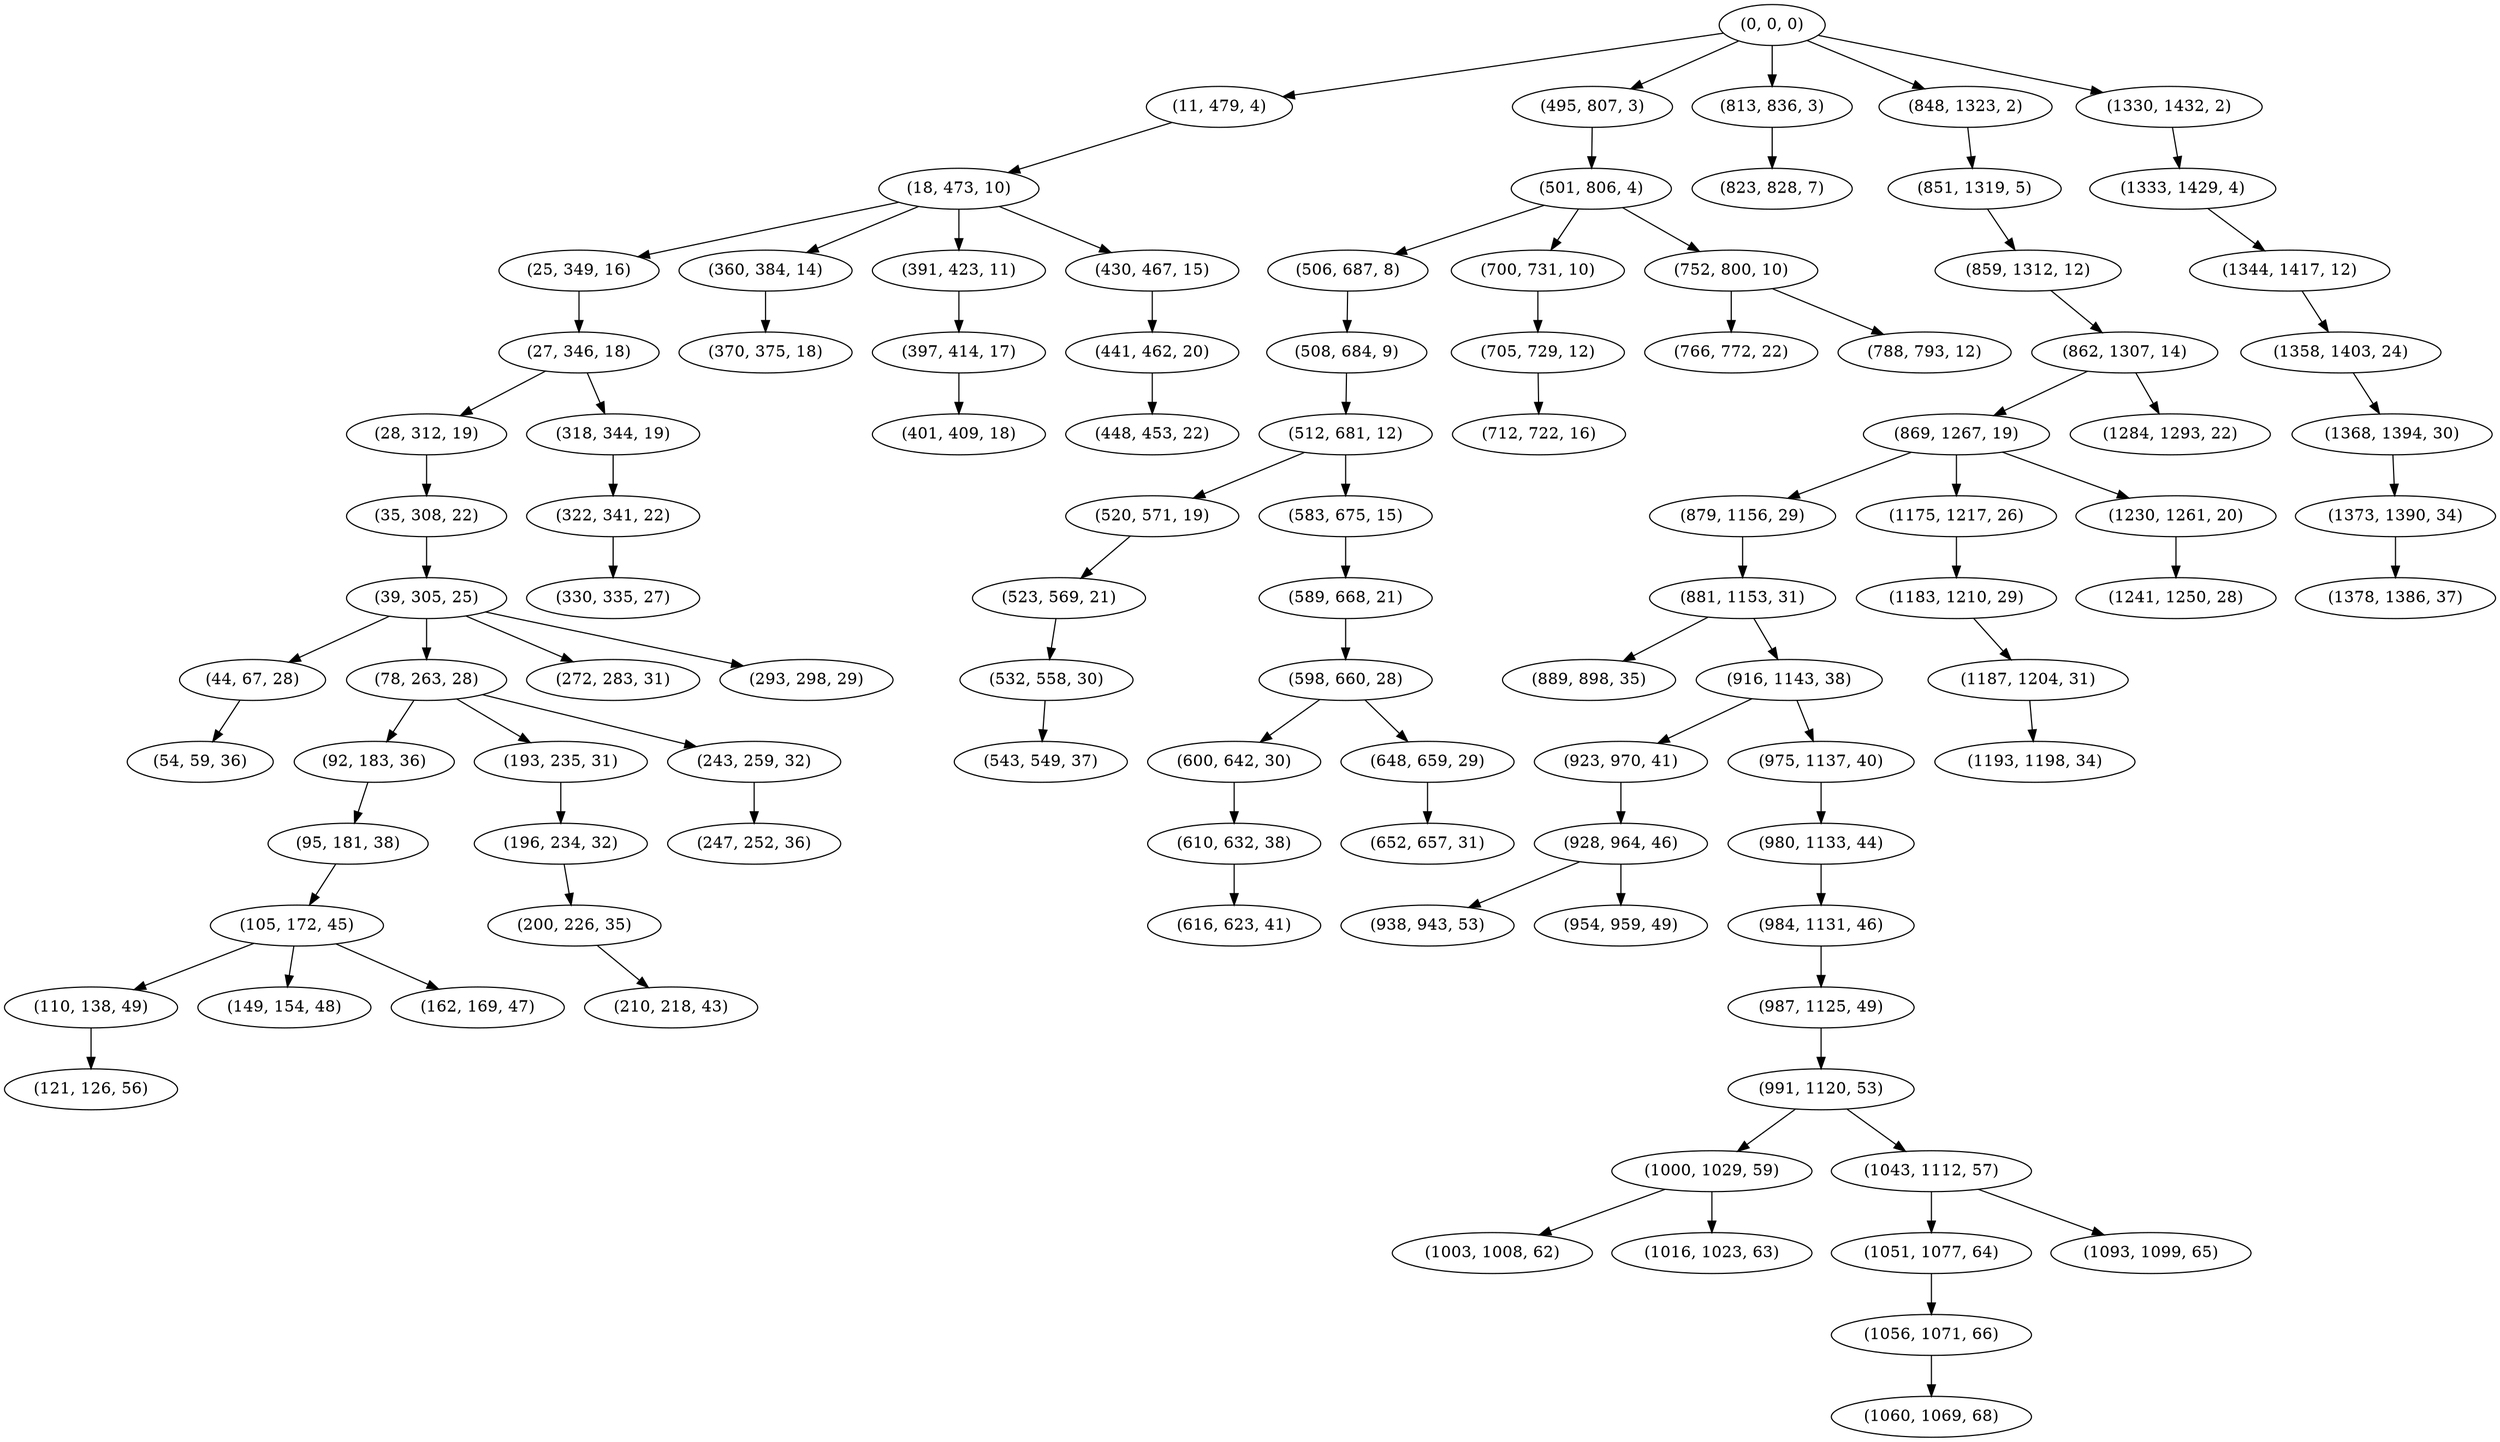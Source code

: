digraph tree {
    "(0, 0, 0)";
    "(11, 479, 4)";
    "(18, 473, 10)";
    "(25, 349, 16)";
    "(27, 346, 18)";
    "(28, 312, 19)";
    "(35, 308, 22)";
    "(39, 305, 25)";
    "(44, 67, 28)";
    "(54, 59, 36)";
    "(78, 263, 28)";
    "(92, 183, 36)";
    "(95, 181, 38)";
    "(105, 172, 45)";
    "(110, 138, 49)";
    "(121, 126, 56)";
    "(149, 154, 48)";
    "(162, 169, 47)";
    "(193, 235, 31)";
    "(196, 234, 32)";
    "(200, 226, 35)";
    "(210, 218, 43)";
    "(243, 259, 32)";
    "(247, 252, 36)";
    "(272, 283, 31)";
    "(293, 298, 29)";
    "(318, 344, 19)";
    "(322, 341, 22)";
    "(330, 335, 27)";
    "(360, 384, 14)";
    "(370, 375, 18)";
    "(391, 423, 11)";
    "(397, 414, 17)";
    "(401, 409, 18)";
    "(430, 467, 15)";
    "(441, 462, 20)";
    "(448, 453, 22)";
    "(495, 807, 3)";
    "(501, 806, 4)";
    "(506, 687, 8)";
    "(508, 684, 9)";
    "(512, 681, 12)";
    "(520, 571, 19)";
    "(523, 569, 21)";
    "(532, 558, 30)";
    "(543, 549, 37)";
    "(583, 675, 15)";
    "(589, 668, 21)";
    "(598, 660, 28)";
    "(600, 642, 30)";
    "(610, 632, 38)";
    "(616, 623, 41)";
    "(648, 659, 29)";
    "(652, 657, 31)";
    "(700, 731, 10)";
    "(705, 729, 12)";
    "(712, 722, 16)";
    "(752, 800, 10)";
    "(766, 772, 22)";
    "(788, 793, 12)";
    "(813, 836, 3)";
    "(823, 828, 7)";
    "(848, 1323, 2)";
    "(851, 1319, 5)";
    "(859, 1312, 12)";
    "(862, 1307, 14)";
    "(869, 1267, 19)";
    "(879, 1156, 29)";
    "(881, 1153, 31)";
    "(889, 898, 35)";
    "(916, 1143, 38)";
    "(923, 970, 41)";
    "(928, 964, 46)";
    "(938, 943, 53)";
    "(954, 959, 49)";
    "(975, 1137, 40)";
    "(980, 1133, 44)";
    "(984, 1131, 46)";
    "(987, 1125, 49)";
    "(991, 1120, 53)";
    "(1000, 1029, 59)";
    "(1003, 1008, 62)";
    "(1016, 1023, 63)";
    "(1043, 1112, 57)";
    "(1051, 1077, 64)";
    "(1056, 1071, 66)";
    "(1060, 1069, 68)";
    "(1093, 1099, 65)";
    "(1175, 1217, 26)";
    "(1183, 1210, 29)";
    "(1187, 1204, 31)";
    "(1193, 1198, 34)";
    "(1230, 1261, 20)";
    "(1241, 1250, 28)";
    "(1284, 1293, 22)";
    "(1330, 1432, 2)";
    "(1333, 1429, 4)";
    "(1344, 1417, 12)";
    "(1358, 1403, 24)";
    "(1368, 1394, 30)";
    "(1373, 1390, 34)";
    "(1378, 1386, 37)";
    "(0, 0, 0)" -> "(11, 479, 4)";
    "(0, 0, 0)" -> "(495, 807, 3)";
    "(0, 0, 0)" -> "(813, 836, 3)";
    "(0, 0, 0)" -> "(848, 1323, 2)";
    "(0, 0, 0)" -> "(1330, 1432, 2)";
    "(11, 479, 4)" -> "(18, 473, 10)";
    "(18, 473, 10)" -> "(25, 349, 16)";
    "(18, 473, 10)" -> "(360, 384, 14)";
    "(18, 473, 10)" -> "(391, 423, 11)";
    "(18, 473, 10)" -> "(430, 467, 15)";
    "(25, 349, 16)" -> "(27, 346, 18)";
    "(27, 346, 18)" -> "(28, 312, 19)";
    "(27, 346, 18)" -> "(318, 344, 19)";
    "(28, 312, 19)" -> "(35, 308, 22)";
    "(35, 308, 22)" -> "(39, 305, 25)";
    "(39, 305, 25)" -> "(44, 67, 28)";
    "(39, 305, 25)" -> "(78, 263, 28)";
    "(39, 305, 25)" -> "(272, 283, 31)";
    "(39, 305, 25)" -> "(293, 298, 29)";
    "(44, 67, 28)" -> "(54, 59, 36)";
    "(78, 263, 28)" -> "(92, 183, 36)";
    "(78, 263, 28)" -> "(193, 235, 31)";
    "(78, 263, 28)" -> "(243, 259, 32)";
    "(92, 183, 36)" -> "(95, 181, 38)";
    "(95, 181, 38)" -> "(105, 172, 45)";
    "(105, 172, 45)" -> "(110, 138, 49)";
    "(105, 172, 45)" -> "(149, 154, 48)";
    "(105, 172, 45)" -> "(162, 169, 47)";
    "(110, 138, 49)" -> "(121, 126, 56)";
    "(193, 235, 31)" -> "(196, 234, 32)";
    "(196, 234, 32)" -> "(200, 226, 35)";
    "(200, 226, 35)" -> "(210, 218, 43)";
    "(243, 259, 32)" -> "(247, 252, 36)";
    "(318, 344, 19)" -> "(322, 341, 22)";
    "(322, 341, 22)" -> "(330, 335, 27)";
    "(360, 384, 14)" -> "(370, 375, 18)";
    "(391, 423, 11)" -> "(397, 414, 17)";
    "(397, 414, 17)" -> "(401, 409, 18)";
    "(430, 467, 15)" -> "(441, 462, 20)";
    "(441, 462, 20)" -> "(448, 453, 22)";
    "(495, 807, 3)" -> "(501, 806, 4)";
    "(501, 806, 4)" -> "(506, 687, 8)";
    "(501, 806, 4)" -> "(700, 731, 10)";
    "(501, 806, 4)" -> "(752, 800, 10)";
    "(506, 687, 8)" -> "(508, 684, 9)";
    "(508, 684, 9)" -> "(512, 681, 12)";
    "(512, 681, 12)" -> "(520, 571, 19)";
    "(512, 681, 12)" -> "(583, 675, 15)";
    "(520, 571, 19)" -> "(523, 569, 21)";
    "(523, 569, 21)" -> "(532, 558, 30)";
    "(532, 558, 30)" -> "(543, 549, 37)";
    "(583, 675, 15)" -> "(589, 668, 21)";
    "(589, 668, 21)" -> "(598, 660, 28)";
    "(598, 660, 28)" -> "(600, 642, 30)";
    "(598, 660, 28)" -> "(648, 659, 29)";
    "(600, 642, 30)" -> "(610, 632, 38)";
    "(610, 632, 38)" -> "(616, 623, 41)";
    "(648, 659, 29)" -> "(652, 657, 31)";
    "(700, 731, 10)" -> "(705, 729, 12)";
    "(705, 729, 12)" -> "(712, 722, 16)";
    "(752, 800, 10)" -> "(766, 772, 22)";
    "(752, 800, 10)" -> "(788, 793, 12)";
    "(813, 836, 3)" -> "(823, 828, 7)";
    "(848, 1323, 2)" -> "(851, 1319, 5)";
    "(851, 1319, 5)" -> "(859, 1312, 12)";
    "(859, 1312, 12)" -> "(862, 1307, 14)";
    "(862, 1307, 14)" -> "(869, 1267, 19)";
    "(862, 1307, 14)" -> "(1284, 1293, 22)";
    "(869, 1267, 19)" -> "(879, 1156, 29)";
    "(869, 1267, 19)" -> "(1175, 1217, 26)";
    "(869, 1267, 19)" -> "(1230, 1261, 20)";
    "(879, 1156, 29)" -> "(881, 1153, 31)";
    "(881, 1153, 31)" -> "(889, 898, 35)";
    "(881, 1153, 31)" -> "(916, 1143, 38)";
    "(916, 1143, 38)" -> "(923, 970, 41)";
    "(916, 1143, 38)" -> "(975, 1137, 40)";
    "(923, 970, 41)" -> "(928, 964, 46)";
    "(928, 964, 46)" -> "(938, 943, 53)";
    "(928, 964, 46)" -> "(954, 959, 49)";
    "(975, 1137, 40)" -> "(980, 1133, 44)";
    "(980, 1133, 44)" -> "(984, 1131, 46)";
    "(984, 1131, 46)" -> "(987, 1125, 49)";
    "(987, 1125, 49)" -> "(991, 1120, 53)";
    "(991, 1120, 53)" -> "(1000, 1029, 59)";
    "(991, 1120, 53)" -> "(1043, 1112, 57)";
    "(1000, 1029, 59)" -> "(1003, 1008, 62)";
    "(1000, 1029, 59)" -> "(1016, 1023, 63)";
    "(1043, 1112, 57)" -> "(1051, 1077, 64)";
    "(1043, 1112, 57)" -> "(1093, 1099, 65)";
    "(1051, 1077, 64)" -> "(1056, 1071, 66)";
    "(1056, 1071, 66)" -> "(1060, 1069, 68)";
    "(1175, 1217, 26)" -> "(1183, 1210, 29)";
    "(1183, 1210, 29)" -> "(1187, 1204, 31)";
    "(1187, 1204, 31)" -> "(1193, 1198, 34)";
    "(1230, 1261, 20)" -> "(1241, 1250, 28)";
    "(1330, 1432, 2)" -> "(1333, 1429, 4)";
    "(1333, 1429, 4)" -> "(1344, 1417, 12)";
    "(1344, 1417, 12)" -> "(1358, 1403, 24)";
    "(1358, 1403, 24)" -> "(1368, 1394, 30)";
    "(1368, 1394, 30)" -> "(1373, 1390, 34)";
    "(1373, 1390, 34)" -> "(1378, 1386, 37)";
}
